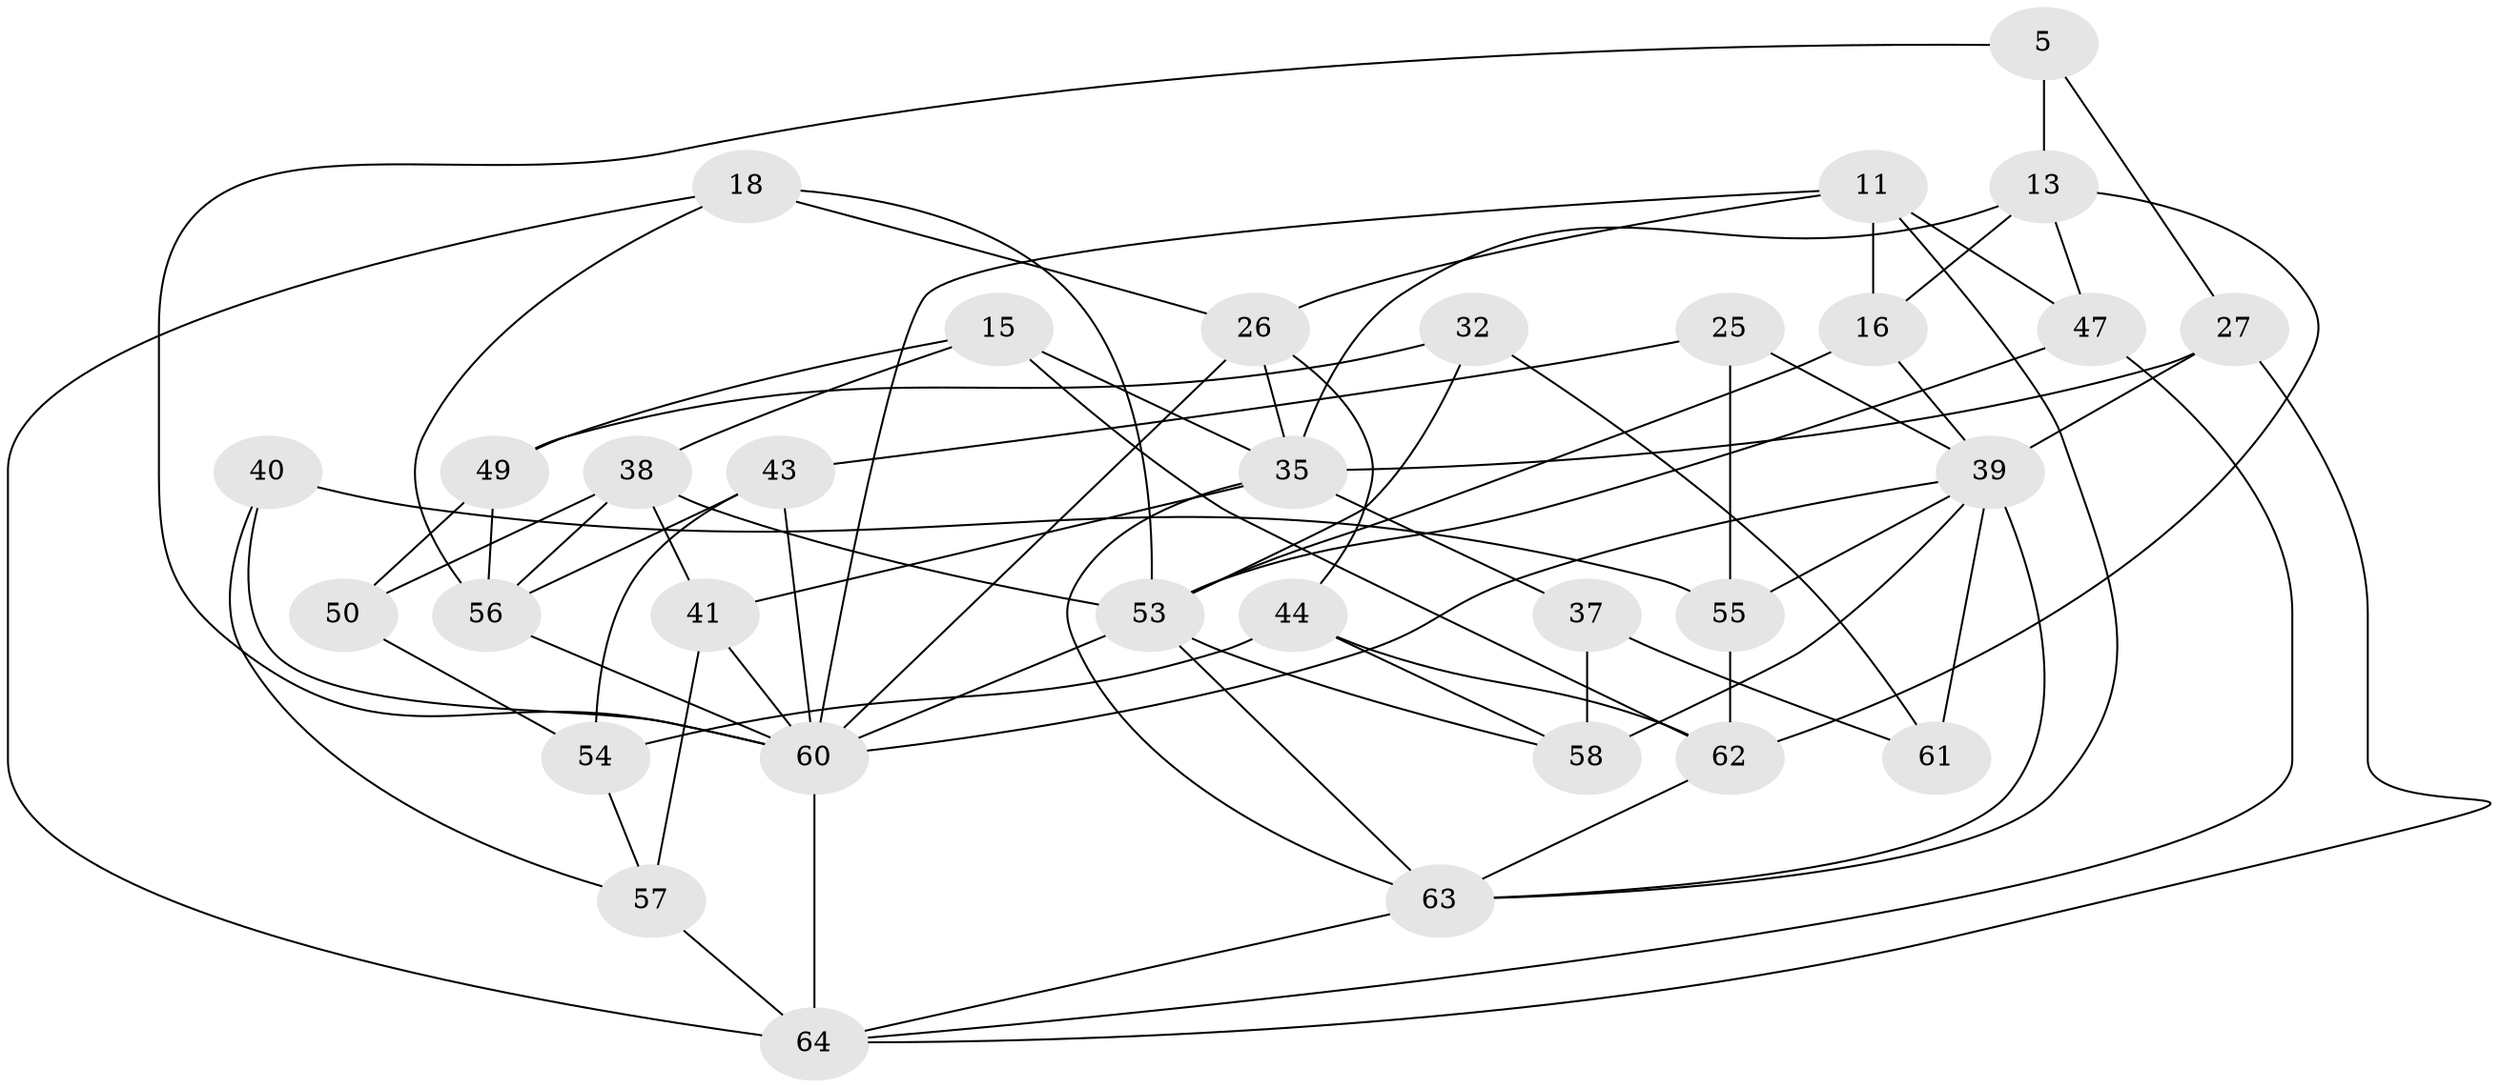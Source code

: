 // original degree distribution, {4: 1.0}
// Generated by graph-tools (version 1.1) at 2025/57/03/09/25 04:57:50]
// undirected, 32 vertices, 74 edges
graph export_dot {
graph [start="1"]
  node [color=gray90,style=filled];
  5;
  11 [super="+7"];
  13 [super="+4"];
  15;
  16 [super="+1"];
  18;
  25;
  26 [super="+14"];
  27;
  32;
  35 [super="+12+17"];
  37;
  38 [super="+30"];
  39 [super="+29"];
  40 [super="+9"];
  41;
  43 [super="+34"];
  44;
  47;
  49 [super="+31"];
  50;
  53 [super="+24+45"];
  54;
  55 [super="+23"];
  56 [super="+8"];
  57;
  58 [super="+36"];
  60 [super="+42+48+52"];
  61;
  62 [super="+28"];
  63 [super="+51+59"];
  64 [super="+6+20+46"];
  5 -- 27;
  5 -- 13 [weight=2];
  5 -- 60;
  11 -- 47;
  11 -- 16 [weight=2];
  11 -- 26;
  11 -- 63;
  11 -- 60;
  13 -- 47;
  13 -- 16;
  13 -- 62;
  13 -- 35;
  15 -- 62;
  15 -- 49;
  15 -- 38;
  15 -- 35;
  16 -- 53 [weight=2];
  16 -- 39;
  18 -- 53;
  18 -- 64;
  18 -- 56;
  18 -- 26;
  25 -- 39 [weight=2];
  25 -- 43;
  25 -- 55;
  26 -- 44;
  26 -- 35 [weight=2];
  26 -- 60;
  27 -- 64;
  27 -- 35;
  27 -- 39;
  32 -- 49 [weight=2];
  32 -- 61;
  32 -- 53;
  35 -- 41;
  35 -- 37;
  35 -- 63;
  37 -- 58 [weight=2];
  37 -- 61;
  38 -- 50;
  38 -- 56;
  38 -- 53 [weight=2];
  38 -- 41;
  39 -- 61 [weight=2];
  39 -- 58 [weight=2];
  39 -- 55;
  39 -- 63 [weight=2];
  39 -- 60;
  40 -- 55 [weight=2];
  40 -- 60 [weight=3];
  40 -- 57;
  41 -- 57;
  41 -- 60;
  43 -- 56 [weight=2];
  43 -- 54;
  43 -- 60 [weight=2];
  44 -- 54;
  44 -- 58;
  44 -- 62;
  47 -- 53;
  47 -- 64;
  49 -- 56;
  49 -- 50 [weight=2];
  50 -- 54;
  53 -- 58;
  53 -- 60;
  53 -- 63;
  54 -- 57;
  55 -- 62 [weight=2];
  56 -- 60;
  57 -- 64;
  60 -- 64 [weight=4];
  62 -- 63;
  63 -- 64 [weight=2];
}
